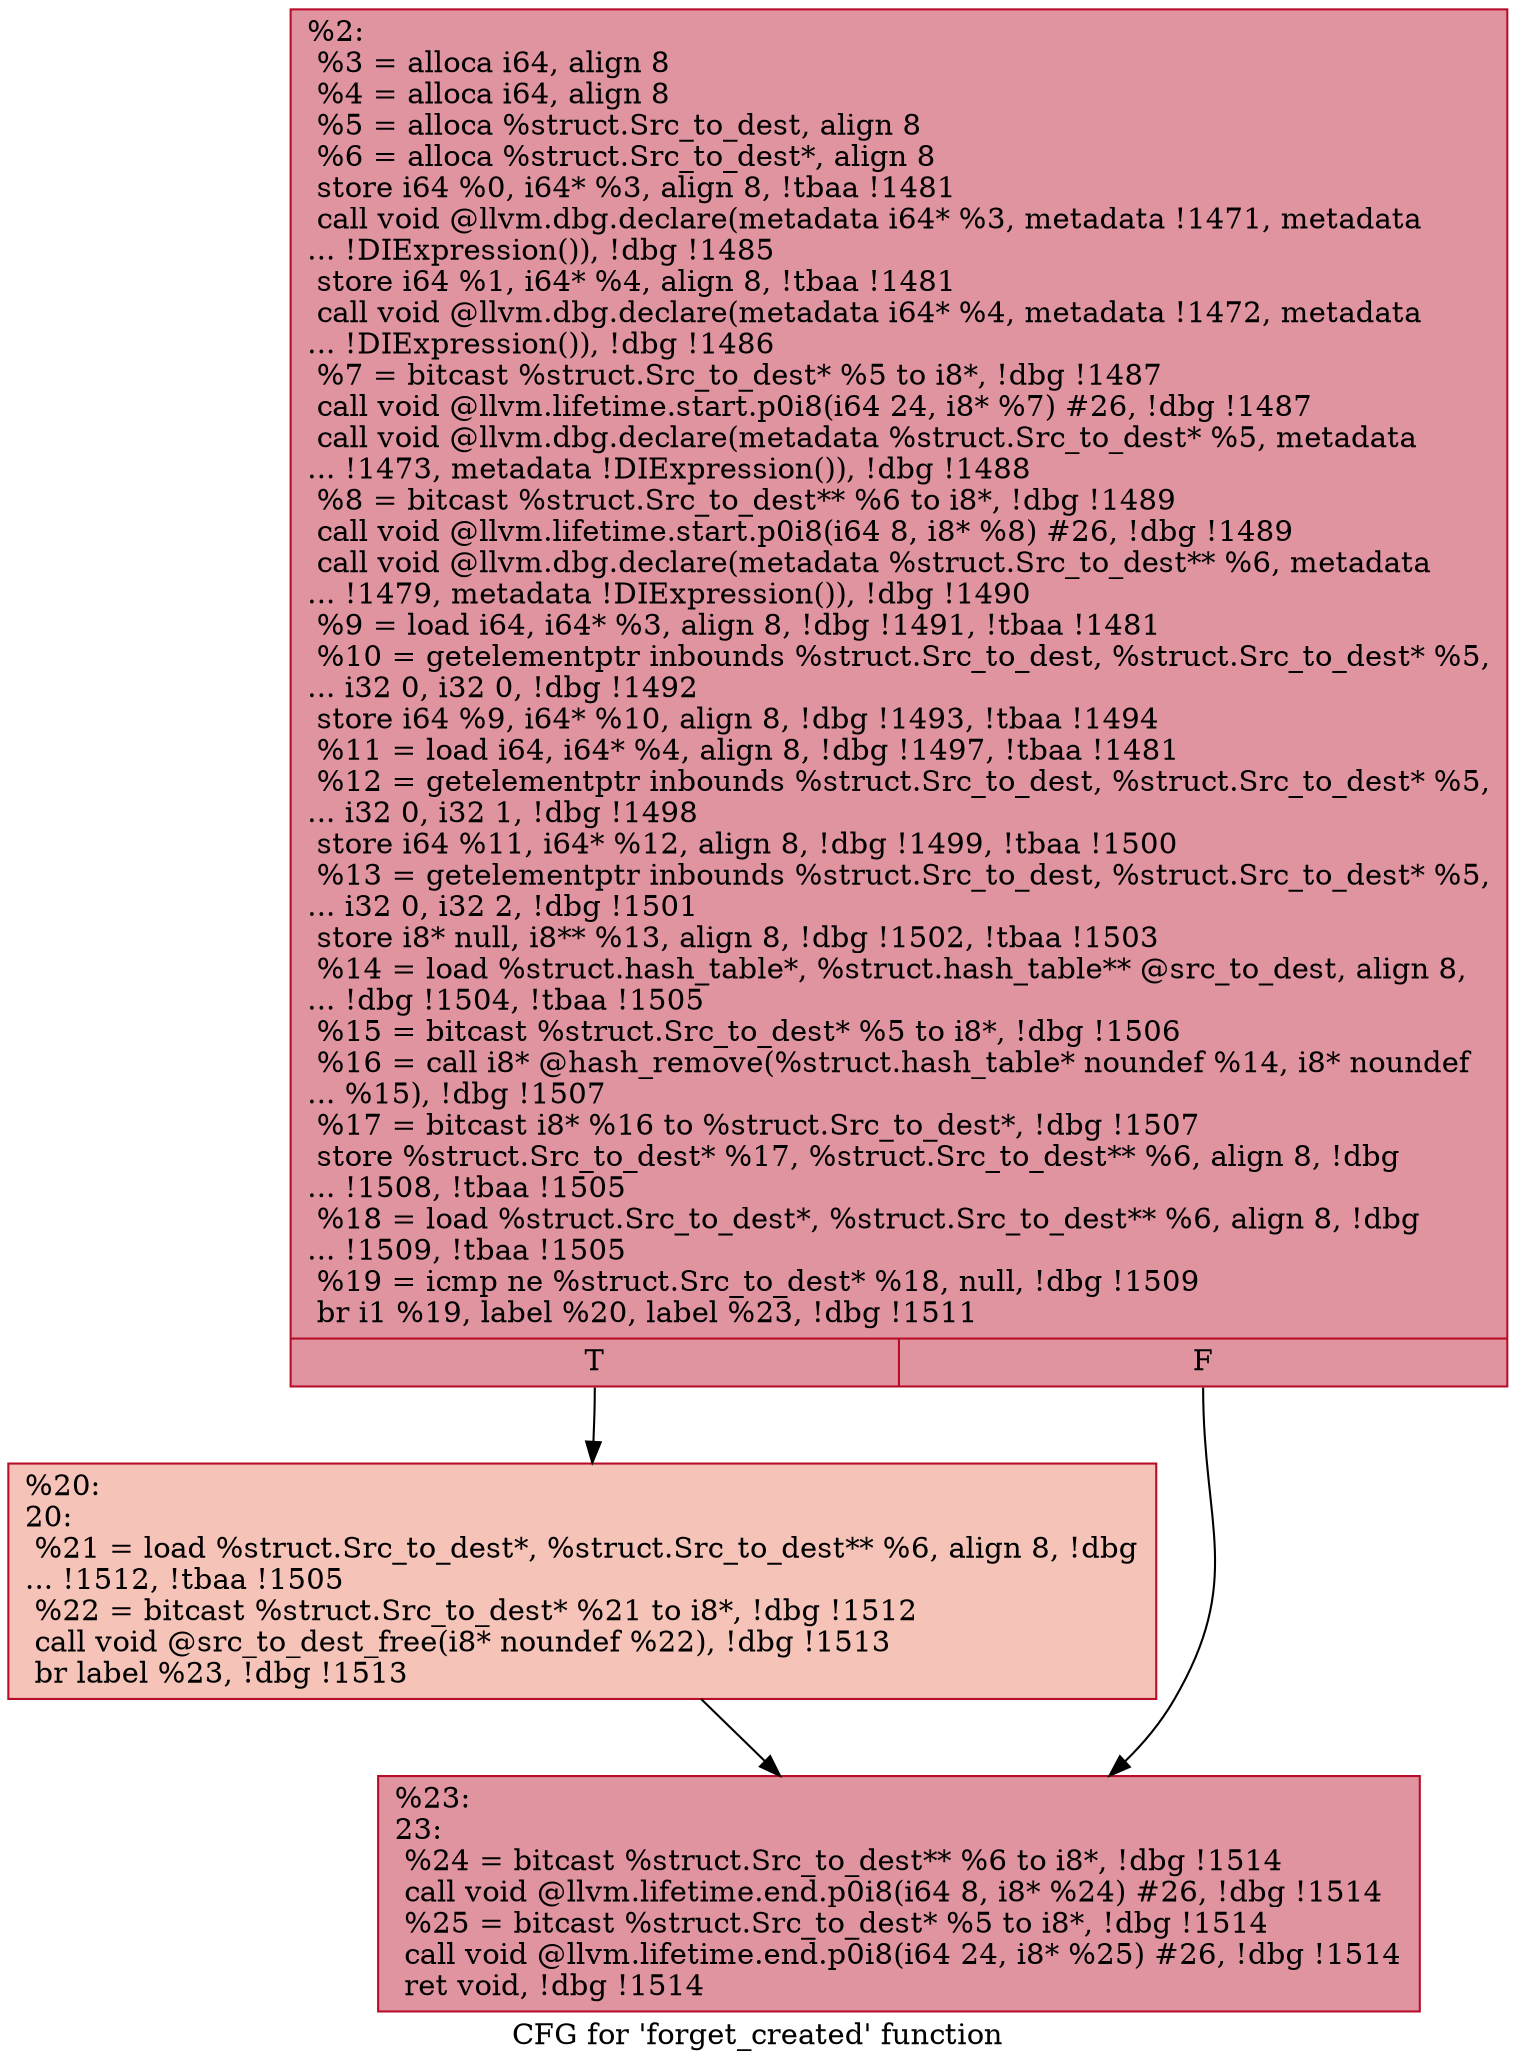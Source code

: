 digraph "CFG for 'forget_created' function" {
	label="CFG for 'forget_created' function";

	Node0xeee5e0 [shape=record,color="#b70d28ff", style=filled, fillcolor="#b70d2870",label="{%2:\l  %3 = alloca i64, align 8\l  %4 = alloca i64, align 8\l  %5 = alloca %struct.Src_to_dest, align 8\l  %6 = alloca %struct.Src_to_dest*, align 8\l  store i64 %0, i64* %3, align 8, !tbaa !1481\l  call void @llvm.dbg.declare(metadata i64* %3, metadata !1471, metadata\l... !DIExpression()), !dbg !1485\l  store i64 %1, i64* %4, align 8, !tbaa !1481\l  call void @llvm.dbg.declare(metadata i64* %4, metadata !1472, metadata\l... !DIExpression()), !dbg !1486\l  %7 = bitcast %struct.Src_to_dest* %5 to i8*, !dbg !1487\l  call void @llvm.lifetime.start.p0i8(i64 24, i8* %7) #26, !dbg !1487\l  call void @llvm.dbg.declare(metadata %struct.Src_to_dest* %5, metadata\l... !1473, metadata !DIExpression()), !dbg !1488\l  %8 = bitcast %struct.Src_to_dest** %6 to i8*, !dbg !1489\l  call void @llvm.lifetime.start.p0i8(i64 8, i8* %8) #26, !dbg !1489\l  call void @llvm.dbg.declare(metadata %struct.Src_to_dest** %6, metadata\l... !1479, metadata !DIExpression()), !dbg !1490\l  %9 = load i64, i64* %3, align 8, !dbg !1491, !tbaa !1481\l  %10 = getelementptr inbounds %struct.Src_to_dest, %struct.Src_to_dest* %5,\l... i32 0, i32 0, !dbg !1492\l  store i64 %9, i64* %10, align 8, !dbg !1493, !tbaa !1494\l  %11 = load i64, i64* %4, align 8, !dbg !1497, !tbaa !1481\l  %12 = getelementptr inbounds %struct.Src_to_dest, %struct.Src_to_dest* %5,\l... i32 0, i32 1, !dbg !1498\l  store i64 %11, i64* %12, align 8, !dbg !1499, !tbaa !1500\l  %13 = getelementptr inbounds %struct.Src_to_dest, %struct.Src_to_dest* %5,\l... i32 0, i32 2, !dbg !1501\l  store i8* null, i8** %13, align 8, !dbg !1502, !tbaa !1503\l  %14 = load %struct.hash_table*, %struct.hash_table** @src_to_dest, align 8,\l... !dbg !1504, !tbaa !1505\l  %15 = bitcast %struct.Src_to_dest* %5 to i8*, !dbg !1506\l  %16 = call i8* @hash_remove(%struct.hash_table* noundef %14, i8* noundef\l... %15), !dbg !1507\l  %17 = bitcast i8* %16 to %struct.Src_to_dest*, !dbg !1507\l  store %struct.Src_to_dest* %17, %struct.Src_to_dest** %6, align 8, !dbg\l... !1508, !tbaa !1505\l  %18 = load %struct.Src_to_dest*, %struct.Src_to_dest** %6, align 8, !dbg\l... !1509, !tbaa !1505\l  %19 = icmp ne %struct.Src_to_dest* %18, null, !dbg !1509\l  br i1 %19, label %20, label %23, !dbg !1511\l|{<s0>T|<s1>F}}"];
	Node0xeee5e0:s0 -> Node0xeee630;
	Node0xeee5e0:s1 -> Node0xeee680;
	Node0xeee630 [shape=record,color="#b70d28ff", style=filled, fillcolor="#e8765c70",label="{%20:\l20:                                               \l  %21 = load %struct.Src_to_dest*, %struct.Src_to_dest** %6, align 8, !dbg\l... !1512, !tbaa !1505\l  %22 = bitcast %struct.Src_to_dest* %21 to i8*, !dbg !1512\l  call void @src_to_dest_free(i8* noundef %22), !dbg !1513\l  br label %23, !dbg !1513\l}"];
	Node0xeee630 -> Node0xeee680;
	Node0xeee680 [shape=record,color="#b70d28ff", style=filled, fillcolor="#b70d2870",label="{%23:\l23:                                               \l  %24 = bitcast %struct.Src_to_dest** %6 to i8*, !dbg !1514\l  call void @llvm.lifetime.end.p0i8(i64 8, i8* %24) #26, !dbg !1514\l  %25 = bitcast %struct.Src_to_dest* %5 to i8*, !dbg !1514\l  call void @llvm.lifetime.end.p0i8(i64 24, i8* %25) #26, !dbg !1514\l  ret void, !dbg !1514\l}"];
}
